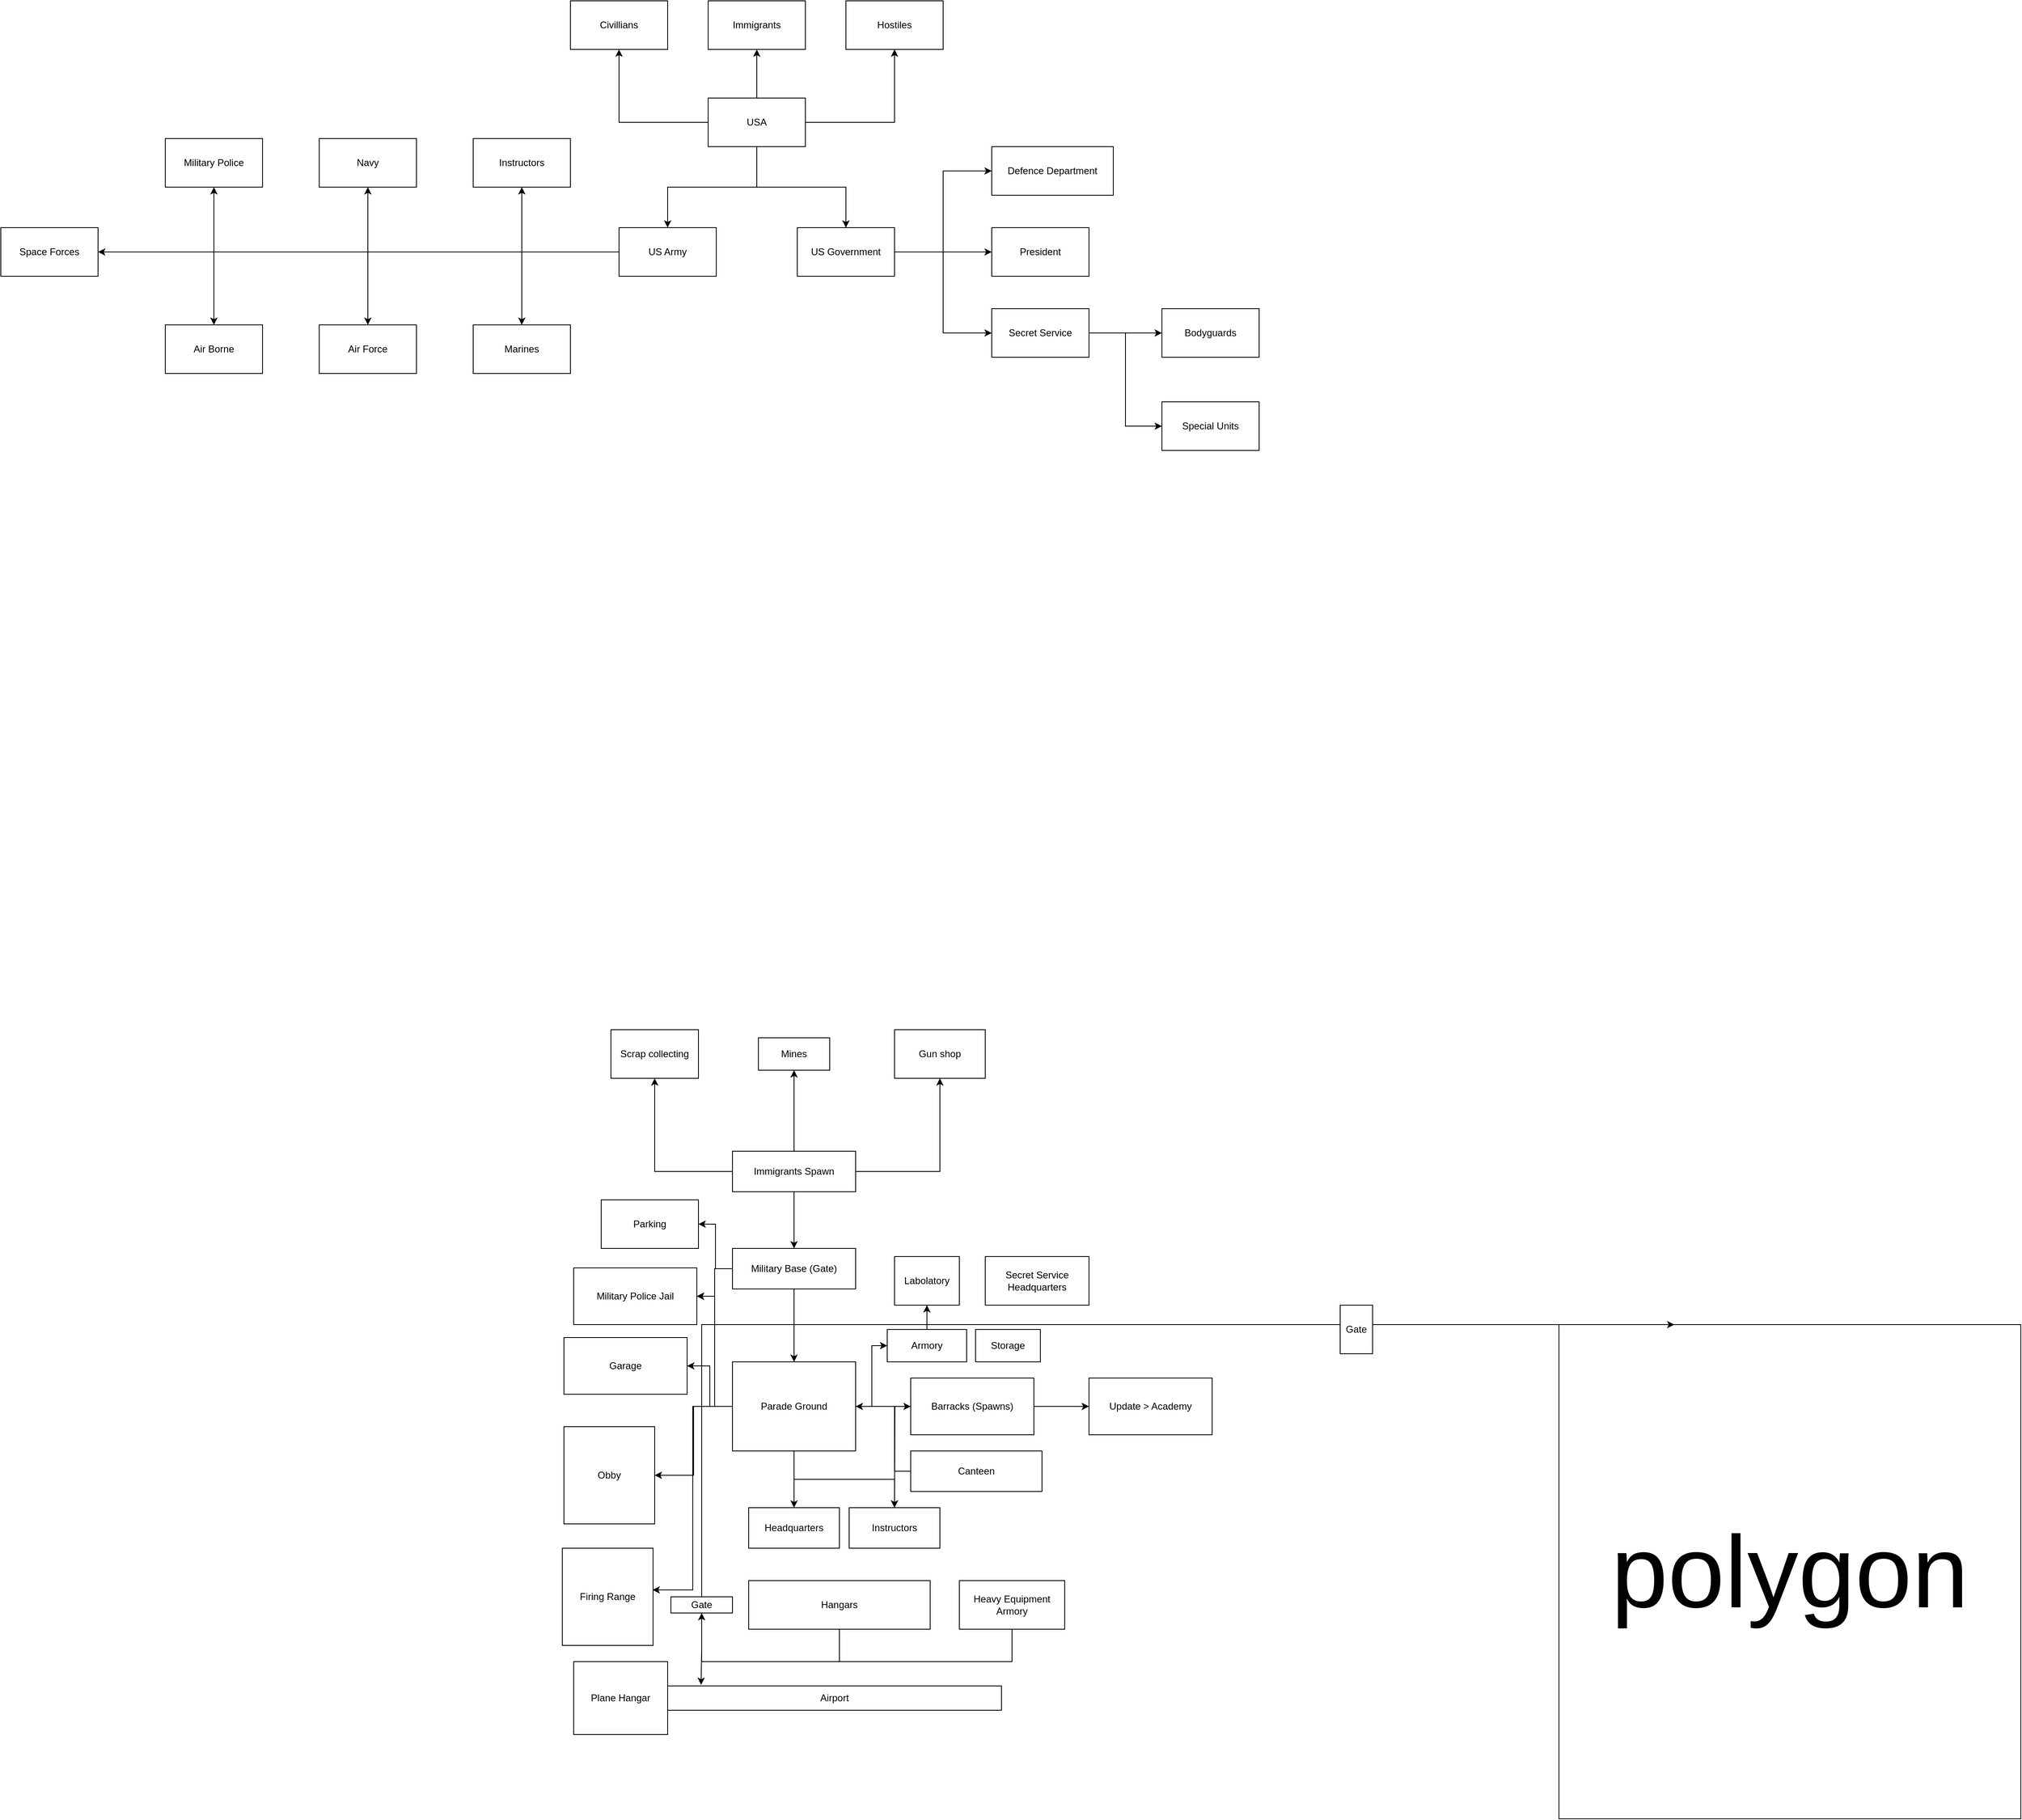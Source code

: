 <mxfile version="24.7.7">
  <diagram name="Strona-1" id="BBOQiUGvL47wXQ2HDbsv">
    <mxGraphModel dx="1877" dy="562" grid="1" gridSize="10" guides="1" tooltips="1" connect="1" arrows="1" fold="1" page="1" pageScale="1" pageWidth="827" pageHeight="1169" math="0" shadow="0">
      <root>
        <mxCell id="0" />
        <mxCell id="1" parent="0" />
        <mxCell id="k31KLtlGpHvFteeG_nSf-4" style="edgeStyle=orthogonalEdgeStyle;rounded=0;orthogonalLoop=1;jettySize=auto;html=1;" parent="1" source="k31KLtlGpHvFteeG_nSf-2" target="k31KLtlGpHvFteeG_nSf-3" edge="1">
          <mxGeometry relative="1" as="geometry" />
        </mxCell>
        <mxCell id="k31KLtlGpHvFteeG_nSf-6" style="edgeStyle=orthogonalEdgeStyle;rounded=0;orthogonalLoop=1;jettySize=auto;html=1;entryX=0.5;entryY=0;entryDx=0;entryDy=0;" parent="1" source="k31KLtlGpHvFteeG_nSf-2" target="k31KLtlGpHvFteeG_nSf-5" edge="1">
          <mxGeometry relative="1" as="geometry" />
        </mxCell>
        <mxCell id="a_fJLX3D4ddXMOc15b3K-4" style="edgeStyle=orthogonalEdgeStyle;rounded=0;orthogonalLoop=1;jettySize=auto;html=1;entryX=0.5;entryY=1;entryDx=0;entryDy=0;" edge="1" parent="1" source="k31KLtlGpHvFteeG_nSf-2" target="a_fJLX3D4ddXMOc15b3K-3">
          <mxGeometry relative="1" as="geometry" />
        </mxCell>
        <mxCell id="a_fJLX3D4ddXMOc15b3K-6" style="edgeStyle=orthogonalEdgeStyle;rounded=0;orthogonalLoop=1;jettySize=auto;html=1;entryX=0.5;entryY=1;entryDx=0;entryDy=0;" edge="1" parent="1" source="k31KLtlGpHvFteeG_nSf-2" target="a_fJLX3D4ddXMOc15b3K-5">
          <mxGeometry relative="1" as="geometry" />
        </mxCell>
        <mxCell id="a_fJLX3D4ddXMOc15b3K-8" style="edgeStyle=orthogonalEdgeStyle;rounded=0;orthogonalLoop=1;jettySize=auto;html=1;entryX=0.5;entryY=1;entryDx=0;entryDy=0;" edge="1" parent="1" source="k31KLtlGpHvFteeG_nSf-2" target="a_fJLX3D4ddXMOc15b3K-7">
          <mxGeometry relative="1" as="geometry" />
        </mxCell>
        <mxCell id="k31KLtlGpHvFteeG_nSf-2" value="USA" style="rounded=0;whiteSpace=wrap;html=1;" parent="1" vertex="1">
          <mxGeometry x="340" y="240" width="120" height="60" as="geometry" />
        </mxCell>
        <mxCell id="k31KLtlGpHvFteeG_nSf-20" style="edgeStyle=orthogonalEdgeStyle;rounded=0;orthogonalLoop=1;jettySize=auto;html=1;" parent="1" source="k31KLtlGpHvFteeG_nSf-3" target="k31KLtlGpHvFteeG_nSf-19" edge="1">
          <mxGeometry relative="1" as="geometry" />
        </mxCell>
        <mxCell id="k31KLtlGpHvFteeG_nSf-23" style="edgeStyle=orthogonalEdgeStyle;rounded=0;orthogonalLoop=1;jettySize=auto;html=1;entryX=0.5;entryY=0;entryDx=0;entryDy=0;" parent="1" source="k31KLtlGpHvFteeG_nSf-3" target="k31KLtlGpHvFteeG_nSf-21" edge="1">
          <mxGeometry relative="1" as="geometry" />
        </mxCell>
        <mxCell id="k31KLtlGpHvFteeG_nSf-24" style="edgeStyle=orthogonalEdgeStyle;rounded=0;orthogonalLoop=1;jettySize=auto;html=1;entryX=0.5;entryY=0;entryDx=0;entryDy=0;" parent="1" source="k31KLtlGpHvFteeG_nSf-3" target="k31KLtlGpHvFteeG_nSf-22" edge="1">
          <mxGeometry relative="1" as="geometry" />
        </mxCell>
        <mxCell id="k31KLtlGpHvFteeG_nSf-26" style="edgeStyle=orthogonalEdgeStyle;rounded=0;orthogonalLoop=1;jettySize=auto;html=1;entryX=0.5;entryY=0;entryDx=0;entryDy=0;" parent="1" source="k31KLtlGpHvFteeG_nSf-3" target="k31KLtlGpHvFteeG_nSf-25" edge="1">
          <mxGeometry relative="1" as="geometry" />
        </mxCell>
        <mxCell id="k31KLtlGpHvFteeG_nSf-30" style="edgeStyle=orthogonalEdgeStyle;rounded=0;orthogonalLoop=1;jettySize=auto;html=1;entryX=0.5;entryY=1;entryDx=0;entryDy=0;" parent="1" source="k31KLtlGpHvFteeG_nSf-3" target="k31KLtlGpHvFteeG_nSf-29" edge="1">
          <mxGeometry relative="1" as="geometry" />
        </mxCell>
        <mxCell id="k31KLtlGpHvFteeG_nSf-35" style="edgeStyle=orthogonalEdgeStyle;rounded=0;orthogonalLoop=1;jettySize=auto;html=1;entryX=0.5;entryY=1;entryDx=0;entryDy=0;" parent="1" source="k31KLtlGpHvFteeG_nSf-3" target="k31KLtlGpHvFteeG_nSf-27" edge="1">
          <mxGeometry relative="1" as="geometry" />
        </mxCell>
        <mxCell id="k31KLtlGpHvFteeG_nSf-41" style="edgeStyle=orthogonalEdgeStyle;rounded=0;orthogonalLoop=1;jettySize=auto;html=1;" parent="1" source="k31KLtlGpHvFteeG_nSf-3" target="k31KLtlGpHvFteeG_nSf-44" edge="1">
          <mxGeometry relative="1" as="geometry">
            <mxPoint x="-400" y="430" as="targetPoint" />
          </mxGeometry>
        </mxCell>
        <mxCell id="k31KLtlGpHvFteeG_nSf-3" value="US Army" style="rounded=0;whiteSpace=wrap;html=1;" parent="1" vertex="1">
          <mxGeometry x="230" y="400" width="120" height="60" as="geometry" />
        </mxCell>
        <mxCell id="k31KLtlGpHvFteeG_nSf-8" style="edgeStyle=orthogonalEdgeStyle;rounded=0;orthogonalLoop=1;jettySize=auto;html=1;" parent="1" source="k31KLtlGpHvFteeG_nSf-5" target="k31KLtlGpHvFteeG_nSf-7" edge="1">
          <mxGeometry relative="1" as="geometry" />
        </mxCell>
        <mxCell id="k31KLtlGpHvFteeG_nSf-10" style="edgeStyle=orthogonalEdgeStyle;rounded=0;orthogonalLoop=1;jettySize=auto;html=1;entryX=0;entryY=0.5;entryDx=0;entryDy=0;" parent="1" source="k31KLtlGpHvFteeG_nSf-5" target="k31KLtlGpHvFteeG_nSf-9" edge="1">
          <mxGeometry relative="1" as="geometry" />
        </mxCell>
        <mxCell id="k31KLtlGpHvFteeG_nSf-12" style="edgeStyle=orthogonalEdgeStyle;rounded=0;orthogonalLoop=1;jettySize=auto;html=1;entryX=0;entryY=0.5;entryDx=0;entryDy=0;" parent="1" source="k31KLtlGpHvFteeG_nSf-5" target="k31KLtlGpHvFteeG_nSf-11" edge="1">
          <mxGeometry relative="1" as="geometry" />
        </mxCell>
        <mxCell id="k31KLtlGpHvFteeG_nSf-5" value="US Government" style="rounded=0;whiteSpace=wrap;html=1;" parent="1" vertex="1">
          <mxGeometry x="450" y="400" width="120" height="60" as="geometry" />
        </mxCell>
        <mxCell id="k31KLtlGpHvFteeG_nSf-7" value="President" style="rounded=0;whiteSpace=wrap;html=1;" parent="1" vertex="1">
          <mxGeometry x="690" y="400" width="120" height="60" as="geometry" />
        </mxCell>
        <mxCell id="k31KLtlGpHvFteeG_nSf-15" style="edgeStyle=orthogonalEdgeStyle;rounded=0;orthogonalLoop=1;jettySize=auto;html=1;entryX=0;entryY=0.5;entryDx=0;entryDy=0;" parent="1" source="k31KLtlGpHvFteeG_nSf-9" target="k31KLtlGpHvFteeG_nSf-14" edge="1">
          <mxGeometry relative="1" as="geometry" />
        </mxCell>
        <mxCell id="k31KLtlGpHvFteeG_nSf-17" style="edgeStyle=orthogonalEdgeStyle;rounded=0;orthogonalLoop=1;jettySize=auto;html=1;entryX=0;entryY=0.5;entryDx=0;entryDy=0;" parent="1" source="k31KLtlGpHvFteeG_nSf-9" target="k31KLtlGpHvFteeG_nSf-16" edge="1">
          <mxGeometry relative="1" as="geometry" />
        </mxCell>
        <mxCell id="k31KLtlGpHvFteeG_nSf-9" value="Secret Service" style="rounded=0;whiteSpace=wrap;html=1;" parent="1" vertex="1">
          <mxGeometry x="690" y="500" width="120" height="60" as="geometry" />
        </mxCell>
        <mxCell id="k31KLtlGpHvFteeG_nSf-11" value="Defence Department" style="rounded=0;whiteSpace=wrap;html=1;" parent="1" vertex="1">
          <mxGeometry x="690" y="300" width="150" height="60" as="geometry" />
        </mxCell>
        <mxCell id="k31KLtlGpHvFteeG_nSf-14" value="Bodyguards" style="rounded=0;whiteSpace=wrap;html=1;" parent="1" vertex="1">
          <mxGeometry x="900" y="500" width="120" height="60" as="geometry" />
        </mxCell>
        <mxCell id="k31KLtlGpHvFteeG_nSf-16" value="Special Units" style="rounded=0;whiteSpace=wrap;html=1;" parent="1" vertex="1">
          <mxGeometry x="900" y="615" width="120" height="60" as="geometry" />
        </mxCell>
        <mxCell id="k31KLtlGpHvFteeG_nSf-19" value="Navy" style="rounded=0;whiteSpace=wrap;html=1;" parent="1" vertex="1">
          <mxGeometry x="-140" y="290" width="120" height="60" as="geometry" />
        </mxCell>
        <mxCell id="k31KLtlGpHvFteeG_nSf-21" value="Marines" style="rounded=0;whiteSpace=wrap;html=1;" parent="1" vertex="1">
          <mxGeometry x="50" y="520" width="120" height="60" as="geometry" />
        </mxCell>
        <mxCell id="k31KLtlGpHvFteeG_nSf-22" value="Air Force" style="rounded=0;whiteSpace=wrap;html=1;" parent="1" vertex="1">
          <mxGeometry x="-140" y="520" width="120" height="60" as="geometry" />
        </mxCell>
        <mxCell id="k31KLtlGpHvFteeG_nSf-25" value="Air Borne" style="rounded=0;whiteSpace=wrap;html=1;" parent="1" vertex="1">
          <mxGeometry x="-330" y="520" width="120" height="60" as="geometry" />
        </mxCell>
        <mxCell id="k31KLtlGpHvFteeG_nSf-27" value="Military Police" style="rounded=0;whiteSpace=wrap;html=1;" parent="1" vertex="1">
          <mxGeometry x="-330" y="290" width="120" height="60" as="geometry" />
        </mxCell>
        <mxCell id="k31KLtlGpHvFteeG_nSf-29" value="Instructors" style="rounded=0;whiteSpace=wrap;html=1;" parent="1" vertex="1">
          <mxGeometry x="50" y="290" width="120" height="60" as="geometry" />
        </mxCell>
        <mxCell id="k31KLtlGpHvFteeG_nSf-44" value="Space Forces" style="rounded=0;whiteSpace=wrap;html=1;" parent="1" vertex="1">
          <mxGeometry x="-533" y="400" width="120" height="60" as="geometry" />
        </mxCell>
        <mxCell id="a_fJLX3D4ddXMOc15b3K-3" value="Civillians" style="rounded=0;whiteSpace=wrap;html=1;" vertex="1" parent="1">
          <mxGeometry x="170" y="120" width="120" height="60" as="geometry" />
        </mxCell>
        <mxCell id="a_fJLX3D4ddXMOc15b3K-5" value="Hostiles" style="rounded=0;whiteSpace=wrap;html=1;" vertex="1" parent="1">
          <mxGeometry x="510" y="120" width="120" height="60" as="geometry" />
        </mxCell>
        <mxCell id="a_fJLX3D4ddXMOc15b3K-7" value="Immigrants" style="rounded=0;whiteSpace=wrap;html=1;" vertex="1" parent="1">
          <mxGeometry x="340" y="120" width="120" height="60" as="geometry" />
        </mxCell>
        <mxCell id="a_fJLX3D4ddXMOc15b3K-12" style="edgeStyle=orthogonalEdgeStyle;rounded=0;orthogonalLoop=1;jettySize=auto;html=1;entryX=0.5;entryY=1;entryDx=0;entryDy=0;" edge="1" parent="1" source="a_fJLX3D4ddXMOc15b3K-10" target="a_fJLX3D4ddXMOc15b3K-11">
          <mxGeometry relative="1" as="geometry" />
        </mxCell>
        <mxCell id="a_fJLX3D4ddXMOc15b3K-15" style="edgeStyle=orthogonalEdgeStyle;rounded=0;orthogonalLoop=1;jettySize=auto;html=1;entryX=0.5;entryY=1;entryDx=0;entryDy=0;" edge="1" parent="1" source="a_fJLX3D4ddXMOc15b3K-10" target="a_fJLX3D4ddXMOc15b3K-14">
          <mxGeometry relative="1" as="geometry" />
        </mxCell>
        <mxCell id="a_fJLX3D4ddXMOc15b3K-18" style="edgeStyle=orthogonalEdgeStyle;rounded=0;orthogonalLoop=1;jettySize=auto;html=1;" edge="1" parent="1" source="a_fJLX3D4ddXMOc15b3K-10" target="a_fJLX3D4ddXMOc15b3K-16">
          <mxGeometry relative="1" as="geometry" />
        </mxCell>
        <mxCell id="a_fJLX3D4ddXMOc15b3K-20" style="edgeStyle=orthogonalEdgeStyle;rounded=0;orthogonalLoop=1;jettySize=auto;html=1;" edge="1" parent="1" source="a_fJLX3D4ddXMOc15b3K-10" target="a_fJLX3D4ddXMOc15b3K-19">
          <mxGeometry relative="1" as="geometry" />
        </mxCell>
        <mxCell id="a_fJLX3D4ddXMOc15b3K-10" value="Immigrants Spawn" style="rounded=0;whiteSpace=wrap;html=1;" vertex="1" parent="1">
          <mxGeometry x="370" y="1540" width="152" height="50" as="geometry" />
        </mxCell>
        <mxCell id="a_fJLX3D4ddXMOc15b3K-11" value="Gun shop" style="rounded=0;whiteSpace=wrap;html=1;" vertex="1" parent="1">
          <mxGeometry x="570" y="1390" width="112" height="60" as="geometry" />
        </mxCell>
        <mxCell id="a_fJLX3D4ddXMOc15b3K-14" value="Mines" style="rounded=0;whiteSpace=wrap;html=1;" vertex="1" parent="1">
          <mxGeometry x="402" y="1400" width="88" height="40" as="geometry" />
        </mxCell>
        <mxCell id="a_fJLX3D4ddXMOc15b3K-16" value="Scrap collecting" style="rounded=0;whiteSpace=wrap;html=1;" vertex="1" parent="1">
          <mxGeometry x="220" y="1390" width="108" height="60" as="geometry" />
        </mxCell>
        <mxCell id="a_fJLX3D4ddXMOc15b3K-22" style="edgeStyle=orthogonalEdgeStyle;rounded=0;orthogonalLoop=1;jettySize=auto;html=1;" edge="1" parent="1" source="a_fJLX3D4ddXMOc15b3K-19">
          <mxGeometry relative="1" as="geometry">
            <mxPoint x="446.0" y="1800" as="targetPoint" />
          </mxGeometry>
        </mxCell>
        <mxCell id="a_fJLX3D4ddXMOc15b3K-30" style="edgeStyle=orthogonalEdgeStyle;rounded=0;orthogonalLoop=1;jettySize=auto;html=1;entryX=1;entryY=0.5;entryDx=0;entryDy=0;" edge="1" parent="1" source="a_fJLX3D4ddXMOc15b3K-19" target="a_fJLX3D4ddXMOc15b3K-28">
          <mxGeometry relative="1" as="geometry" />
        </mxCell>
        <mxCell id="a_fJLX3D4ddXMOc15b3K-75" style="edgeStyle=orthogonalEdgeStyle;rounded=0;orthogonalLoop=1;jettySize=auto;html=1;" edge="1" parent="1" source="a_fJLX3D4ddXMOc15b3K-19" target="a_fJLX3D4ddXMOc15b3K-76">
          <mxGeometry relative="1" as="geometry">
            <mxPoint x="270" y="1650" as="targetPoint" />
          </mxGeometry>
        </mxCell>
        <mxCell id="a_fJLX3D4ddXMOc15b3K-19" value="Military Base (Gate)" style="rounded=0;whiteSpace=wrap;html=1;" vertex="1" parent="1">
          <mxGeometry x="370" y="1660" width="152" height="50" as="geometry" />
        </mxCell>
        <mxCell id="a_fJLX3D4ddXMOc15b3K-27" value="" style="edgeStyle=orthogonalEdgeStyle;rounded=0;orthogonalLoop=1;jettySize=auto;html=1;" edge="1" parent="1" source="a_fJLX3D4ddXMOc15b3K-23" target="a_fJLX3D4ddXMOc15b3K-26">
          <mxGeometry relative="1" as="geometry" />
        </mxCell>
        <mxCell id="a_fJLX3D4ddXMOc15b3K-29" style="edgeStyle=orthogonalEdgeStyle;rounded=0;orthogonalLoop=1;jettySize=auto;html=1;entryX=1;entryY=0.5;entryDx=0;entryDy=0;" edge="1" parent="1" source="a_fJLX3D4ddXMOc15b3K-23" target="a_fJLX3D4ddXMOc15b3K-28">
          <mxGeometry relative="1" as="geometry" />
        </mxCell>
        <mxCell id="a_fJLX3D4ddXMOc15b3K-45" style="edgeStyle=orthogonalEdgeStyle;rounded=0;orthogonalLoop=1;jettySize=auto;html=1;" edge="1" parent="1" source="a_fJLX3D4ddXMOc15b3K-23" target="a_fJLX3D4ddXMOc15b3K-44">
          <mxGeometry relative="1" as="geometry" />
        </mxCell>
        <mxCell id="a_fJLX3D4ddXMOc15b3K-64" style="edgeStyle=orthogonalEdgeStyle;rounded=0;orthogonalLoop=1;jettySize=auto;html=1;entryX=0;entryY=0.5;entryDx=0;entryDy=0;" edge="1" parent="1" source="a_fJLX3D4ddXMOc15b3K-23" target="a_fJLX3D4ddXMOc15b3K-63">
          <mxGeometry relative="1" as="geometry" />
        </mxCell>
        <mxCell id="a_fJLX3D4ddXMOc15b3K-71" style="edgeStyle=orthogonalEdgeStyle;rounded=0;orthogonalLoop=1;jettySize=auto;html=1;entryX=0.5;entryY=0;entryDx=0;entryDy=0;" edge="1" parent="1" source="a_fJLX3D4ddXMOc15b3K-23" target="a_fJLX3D4ddXMOc15b3K-34">
          <mxGeometry relative="1" as="geometry">
            <mxPoint x="550" y="1980" as="targetPoint" />
          </mxGeometry>
        </mxCell>
        <mxCell id="a_fJLX3D4ddXMOc15b3K-73" style="edgeStyle=orthogonalEdgeStyle;rounded=0;orthogonalLoop=1;jettySize=auto;html=1;" edge="1" parent="1" source="a_fJLX3D4ddXMOc15b3K-23">
          <mxGeometry relative="1" as="geometry">
            <mxPoint x="570" y="1980" as="targetPoint" />
          </mxGeometry>
        </mxCell>
        <mxCell id="a_fJLX3D4ddXMOc15b3K-79" style="edgeStyle=orthogonalEdgeStyle;rounded=0;orthogonalLoop=1;jettySize=auto;html=1;entryX=1;entryY=0.5;entryDx=0;entryDy=0;" edge="1" parent="1" source="a_fJLX3D4ddXMOc15b3K-23" target="a_fJLX3D4ddXMOc15b3K-77">
          <mxGeometry relative="1" as="geometry" />
        </mxCell>
        <mxCell id="a_fJLX3D4ddXMOc15b3K-23" value="Parade Ground" style="rounded=0;whiteSpace=wrap;html=1;" vertex="1" parent="1">
          <mxGeometry x="370" y="1800" width="152" height="110" as="geometry" />
        </mxCell>
        <mxCell id="a_fJLX3D4ddXMOc15b3K-47" style="edgeStyle=orthogonalEdgeStyle;rounded=0;orthogonalLoop=1;jettySize=auto;html=1;" edge="1" parent="1" source="a_fJLX3D4ddXMOc15b3K-26">
          <mxGeometry relative="1" as="geometry">
            <mxPoint x="810" y="1855" as="targetPoint" />
          </mxGeometry>
        </mxCell>
        <mxCell id="a_fJLX3D4ddXMOc15b3K-26" value="Barracks (Spawns)" style="rounded=0;whiteSpace=wrap;html=1;" vertex="1" parent="1">
          <mxGeometry x="590" y="1820" width="152" height="70" as="geometry" />
        </mxCell>
        <mxCell id="a_fJLX3D4ddXMOc15b3K-28" value="Military Police Jail" style="rounded=0;whiteSpace=wrap;html=1;" vertex="1" parent="1">
          <mxGeometry x="174" y="1684" width="152" height="70" as="geometry" />
        </mxCell>
        <mxCell id="a_fJLX3D4ddXMOc15b3K-34" value="Instructors" style="rounded=0;whiteSpace=wrap;html=1;" vertex="1" parent="1">
          <mxGeometry x="514" y="1980" width="112" height="50" as="geometry" />
        </mxCell>
        <mxCell id="a_fJLX3D4ddXMOc15b3K-38" value="" style="edgeStyle=orthogonalEdgeStyle;rounded=0;orthogonalLoop=1;jettySize=auto;html=1;" edge="1" parent="1" source="a_fJLX3D4ddXMOc15b3K-23" target="a_fJLX3D4ddXMOc15b3K-33">
          <mxGeometry relative="1" as="geometry">
            <mxPoint x="230.0" y="1855" as="targetPoint" />
            <mxPoint x="370" y="1855" as="sourcePoint" />
          </mxGeometry>
        </mxCell>
        <mxCell id="a_fJLX3D4ddXMOc15b3K-33" value="Obby" style="rounded=0;whiteSpace=wrap;html=1;" vertex="1" parent="1">
          <mxGeometry x="162" y="1880" width="112" height="120" as="geometry" />
        </mxCell>
        <mxCell id="a_fJLX3D4ddXMOc15b3K-40" value="Firing Range" style="rounded=0;whiteSpace=wrap;html=1;" vertex="1" parent="1">
          <mxGeometry x="160" y="2030" width="112" height="120" as="geometry" />
        </mxCell>
        <mxCell id="a_fJLX3D4ddXMOc15b3K-44" value="Headquarters" style="rounded=0;whiteSpace=wrap;html=1;" vertex="1" parent="1">
          <mxGeometry x="390" y="1980" width="112" height="50" as="geometry" />
        </mxCell>
        <mxCell id="a_fJLX3D4ddXMOc15b3K-46" style="edgeStyle=orthogonalEdgeStyle;rounded=0;orthogonalLoop=1;jettySize=auto;html=1;entryX=0.994;entryY=0.429;entryDx=0;entryDy=0;entryPerimeter=0;" edge="1" parent="1" source="a_fJLX3D4ddXMOc15b3K-23" target="a_fJLX3D4ddXMOc15b3K-40">
          <mxGeometry relative="1" as="geometry" />
        </mxCell>
        <mxCell id="a_fJLX3D4ddXMOc15b3K-48" value="Update &amp;gt; Academy" style="rounded=0;whiteSpace=wrap;html=1;" vertex="1" parent="1">
          <mxGeometry x="810" y="1820" width="152" height="70" as="geometry" />
        </mxCell>
        <mxCell id="a_fJLX3D4ddXMOc15b3K-50" value="&lt;span style=&quot;font-size: 126px;&quot;&gt;polygon&lt;/span&gt;" style="rounded=0;whiteSpace=wrap;html=1;" vertex="1" parent="1">
          <mxGeometry x="1390" y="1754" width="570" height="610" as="geometry" />
        </mxCell>
        <mxCell id="a_fJLX3D4ddXMOc15b3K-52" style="edgeStyle=orthogonalEdgeStyle;rounded=0;orthogonalLoop=1;jettySize=auto;html=1;entryX=0.25;entryY=0;entryDx=0;entryDy=0;" edge="1" parent="1" source="a_fJLX3D4ddXMOc15b3K-51" target="a_fJLX3D4ddXMOc15b3K-50">
          <mxGeometry relative="1" as="geometry">
            <Array as="points">
              <mxPoint x="502" y="2170" />
              <mxPoint x="332" y="2170" />
            </Array>
          </mxGeometry>
        </mxCell>
        <mxCell id="a_fJLX3D4ddXMOc15b3K-51" value="Hangars" style="rounded=0;whiteSpace=wrap;html=1;" vertex="1" parent="1">
          <mxGeometry x="390" y="2070" width="224" height="60" as="geometry" />
        </mxCell>
        <mxCell id="a_fJLX3D4ddXMOc15b3K-53" value="Plane Hangar" style="rounded=0;whiteSpace=wrap;html=1;" vertex="1" parent="1">
          <mxGeometry x="174" y="2170" width="116" height="90" as="geometry" />
        </mxCell>
        <mxCell id="a_fJLX3D4ddXMOc15b3K-55" value="Airport" style="rounded=0;whiteSpace=wrap;html=1;" vertex="1" parent="1">
          <mxGeometry x="290" y="2200" width="412" height="30" as="geometry" />
        </mxCell>
        <mxCell id="a_fJLX3D4ddXMOc15b3K-56" value="Gate" style="rounded=0;whiteSpace=wrap;html=1;" vertex="1" parent="1">
          <mxGeometry x="294" y="2090" width="76" height="20" as="geometry" />
        </mxCell>
        <mxCell id="a_fJLX3D4ddXMOc15b3K-58" style="edgeStyle=orthogonalEdgeStyle;rounded=0;orthogonalLoop=1;jettySize=auto;html=1;entryX=0.1;entryY=-0.043;entryDx=0;entryDy=0;entryPerimeter=0;" edge="1" parent="1" source="a_fJLX3D4ddXMOc15b3K-56" target="a_fJLX3D4ddXMOc15b3K-55">
          <mxGeometry relative="1" as="geometry" />
        </mxCell>
        <mxCell id="a_fJLX3D4ddXMOc15b3K-60" value="Labolatory" style="rounded=0;whiteSpace=wrap;html=1;" vertex="1" parent="1">
          <mxGeometry x="570" y="1670" width="80" height="60" as="geometry" />
        </mxCell>
        <mxCell id="a_fJLX3D4ddXMOc15b3K-61" value="Secret Service Headquarters" style="rounded=0;whiteSpace=wrap;html=1;" vertex="1" parent="1">
          <mxGeometry x="682" y="1670" width="128" height="60" as="geometry" />
        </mxCell>
        <mxCell id="a_fJLX3D4ddXMOc15b3K-62" value="Gate" style="rounded=0;whiteSpace=wrap;html=1;" vertex="1" parent="1">
          <mxGeometry x="1120" y="1730" width="40" height="60" as="geometry" />
        </mxCell>
        <mxCell id="a_fJLX3D4ddXMOc15b3K-65" value="" style="edgeStyle=orthogonalEdgeStyle;rounded=0;orthogonalLoop=1;jettySize=auto;html=1;" edge="1" parent="1" source="a_fJLX3D4ddXMOc15b3K-63" target="a_fJLX3D4ddXMOc15b3K-60">
          <mxGeometry relative="1" as="geometry" />
        </mxCell>
        <mxCell id="a_fJLX3D4ddXMOc15b3K-63" value="Armory" style="rounded=0;whiteSpace=wrap;html=1;" vertex="1" parent="1">
          <mxGeometry x="561" y="1760" width="98" height="40" as="geometry" />
        </mxCell>
        <mxCell id="a_fJLX3D4ddXMOc15b3K-68" style="edgeStyle=orthogonalEdgeStyle;rounded=0;orthogonalLoop=1;jettySize=auto;html=1;entryX=0.5;entryY=1;entryDx=0;entryDy=0;exitX=0.5;exitY=1;exitDx=0;exitDy=0;" edge="1" parent="1" source="a_fJLX3D4ddXMOc15b3K-66" target="a_fJLX3D4ddXMOc15b3K-56">
          <mxGeometry relative="1" as="geometry">
            <Array as="points">
              <mxPoint x="715" y="2170" />
              <mxPoint x="332" y="2170" />
            </Array>
          </mxGeometry>
        </mxCell>
        <mxCell id="a_fJLX3D4ddXMOc15b3K-66" value="Heavy Equipment Armory" style="rounded=0;whiteSpace=wrap;html=1;" vertex="1" parent="1">
          <mxGeometry x="650" y="2070" width="130" height="60" as="geometry" />
        </mxCell>
        <mxCell id="a_fJLX3D4ddXMOc15b3K-70" value="Storage" style="rounded=0;whiteSpace=wrap;html=1;" vertex="1" parent="1">
          <mxGeometry x="670" y="1760" width="80" height="40" as="geometry" />
        </mxCell>
        <mxCell id="a_fJLX3D4ddXMOc15b3K-74" style="edgeStyle=orthogonalEdgeStyle;rounded=0;orthogonalLoop=1;jettySize=auto;html=1;entryX=1;entryY=0.5;entryDx=0;entryDy=0;" edge="1" parent="1" source="a_fJLX3D4ddXMOc15b3K-72" target="a_fJLX3D4ddXMOc15b3K-23">
          <mxGeometry relative="1" as="geometry">
            <Array as="points">
              <mxPoint x="570" y="1935" />
              <mxPoint x="570" y="1855" />
            </Array>
          </mxGeometry>
        </mxCell>
        <mxCell id="a_fJLX3D4ddXMOc15b3K-72" value="Canteen" style="rounded=0;whiteSpace=wrap;html=1;" vertex="1" parent="1">
          <mxGeometry x="590" y="1910" width="162" height="50" as="geometry" />
        </mxCell>
        <mxCell id="a_fJLX3D4ddXMOc15b3K-76" value="Parking" style="rounded=0;whiteSpace=wrap;html=1;" vertex="1" parent="1">
          <mxGeometry x="208" y="1600" width="120" height="60" as="geometry" />
        </mxCell>
        <mxCell id="a_fJLX3D4ddXMOc15b3K-77" value="Garage" style="rounded=0;whiteSpace=wrap;html=1;" vertex="1" parent="1">
          <mxGeometry x="162" y="1770" width="152" height="70" as="geometry" />
        </mxCell>
      </root>
    </mxGraphModel>
  </diagram>
</mxfile>
